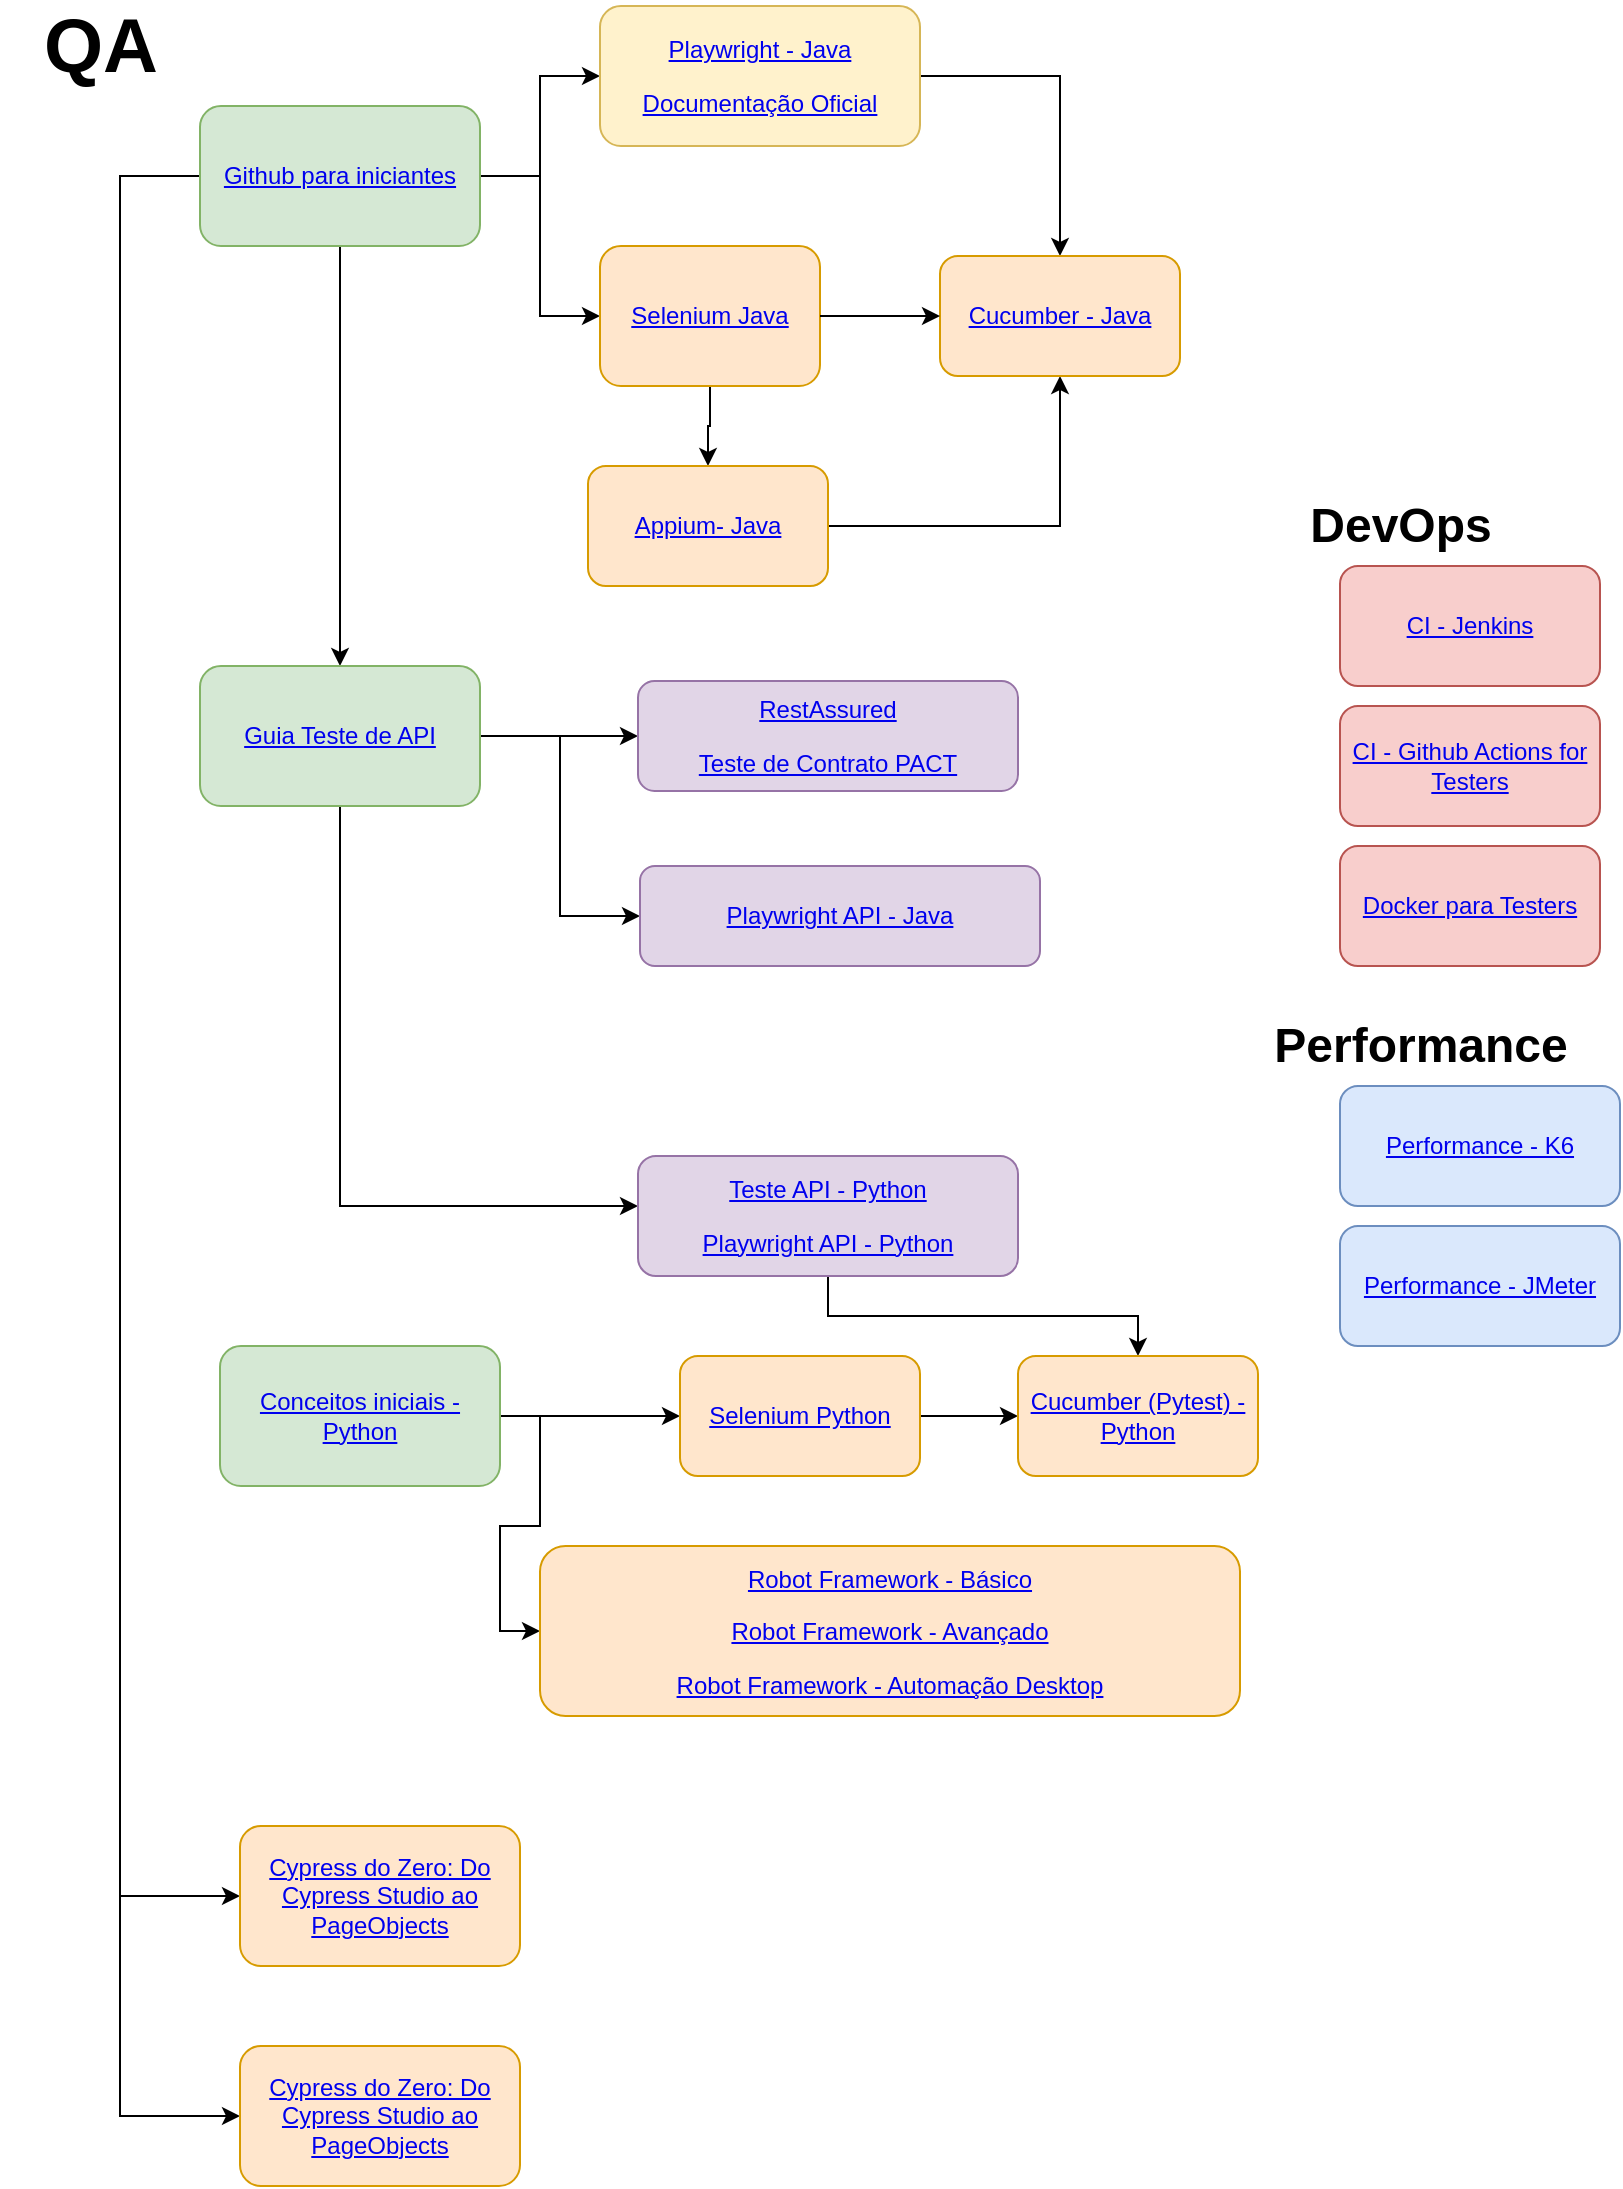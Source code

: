 <mxfile version="24.5.4" type="github">
  <diagram name="Página-1" id="zNzb7YGpmJKHPsOs2Py7">
    <mxGraphModel dx="1188" dy="626" grid="1" gridSize="10" guides="1" tooltips="1" connect="1" arrows="1" fold="1" page="1" pageScale="1" pageWidth="827" pageHeight="1169" math="0" shadow="0">
      <root>
        <mxCell id="0" />
        <mxCell id="1" parent="0" />
        <mxCell id="C-AJYibhgRINaA0Zn2Uu-2" value="" style="edgeStyle=orthogonalEdgeStyle;rounded=0;orthogonalLoop=1;jettySize=auto;html=1;" edge="1" parent="1" source="VYMMDPcB0hkNtFmYqeaA-1" target="C-AJYibhgRINaA0Zn2Uu-1">
          <mxGeometry relative="1" as="geometry" />
        </mxCell>
        <mxCell id="C-AJYibhgRINaA0Zn2Uu-6" value="" style="edgeStyle=orthogonalEdgeStyle;rounded=0;orthogonalLoop=1;jettySize=auto;html=1;entryX=0;entryY=0.5;entryDx=0;entryDy=0;" edge="1" parent="1" source="VYMMDPcB0hkNtFmYqeaA-1" target="C-AJYibhgRINaA0Zn2Uu-5">
          <mxGeometry relative="1" as="geometry" />
        </mxCell>
        <mxCell id="C-AJYibhgRINaA0Zn2Uu-33" style="edgeStyle=orthogonalEdgeStyle;rounded=0;orthogonalLoop=1;jettySize=auto;html=1;" edge="1" parent="1" source="VYMMDPcB0hkNtFmYqeaA-1" target="C-AJYibhgRINaA0Zn2Uu-14">
          <mxGeometry relative="1" as="geometry" />
        </mxCell>
        <mxCell id="C-AJYibhgRINaA0Zn2Uu-36" style="edgeStyle=orthogonalEdgeStyle;rounded=0;orthogonalLoop=1;jettySize=auto;html=1;entryX=0;entryY=0.5;entryDx=0;entryDy=0;" edge="1" parent="1" source="VYMMDPcB0hkNtFmYqeaA-1" target="C-AJYibhgRINaA0Zn2Uu-31">
          <mxGeometry relative="1" as="geometry">
            <Array as="points">
              <mxPoint x="60" y="95" />
              <mxPoint x="60" y="955" />
            </Array>
          </mxGeometry>
        </mxCell>
        <mxCell id="C-AJYibhgRINaA0Zn2Uu-37" style="edgeStyle=orthogonalEdgeStyle;rounded=0;orthogonalLoop=1;jettySize=auto;html=1;entryX=0;entryY=0.5;entryDx=0;entryDy=0;" edge="1" parent="1" source="VYMMDPcB0hkNtFmYqeaA-1" target="C-AJYibhgRINaA0Zn2Uu-32">
          <mxGeometry relative="1" as="geometry">
            <Array as="points">
              <mxPoint x="60" y="95" />
              <mxPoint x="60" y="1065" />
            </Array>
          </mxGeometry>
        </mxCell>
        <mxCell id="VYMMDPcB0hkNtFmYqeaA-1" value="&lt;a target=&quot;_blank&quot; href=&quot;https://www.udemy.com/git-e-github-para-iniciantes/learn/lecture/5120486#overview&quot;&gt;Github para iniciantes&lt;/a&gt;" style="rounded=1;whiteSpace=wrap;html=1;fillColor=#d5e8d4;strokeColor=#82b366;" parent="1" vertex="1">
          <mxGeometry x="100" y="60" width="140" height="70" as="geometry" />
        </mxCell>
        <mxCell id="C-AJYibhgRINaA0Zn2Uu-27" style="edgeStyle=orthogonalEdgeStyle;rounded=0;orthogonalLoop=1;jettySize=auto;html=1;entryX=0.5;entryY=0;entryDx=0;entryDy=0;" edge="1" parent="1" source="C-AJYibhgRINaA0Zn2Uu-1" target="C-AJYibhgRINaA0Zn2Uu-9">
          <mxGeometry relative="1" as="geometry" />
        </mxCell>
        <mxCell id="C-AJYibhgRINaA0Zn2Uu-1" value="&lt;p&gt;&lt;a target=&quot;_blank&quot; href=&quot;https://www.youtube.com/playlist?list=PLFGoYjJG_fqrjcgRUcc2ubbZGtbRcC6W8&quot;&gt;Playwright - Java&lt;/a&gt;&lt;/p&gt;&lt;p&gt;&lt;a target=&quot;_blank&quot; href=&quot;https://playwright.dev/java/&quot;&gt;Documentação Oficial&lt;/a&gt;&lt;/p&gt;" style="rounded=1;whiteSpace=wrap;html=1;fillColor=#fff2cc;strokeColor=#d6b656;" vertex="1" parent="1">
          <mxGeometry x="300" y="10" width="160" height="70" as="geometry" />
        </mxCell>
        <mxCell id="C-AJYibhgRINaA0Zn2Uu-8" value="" style="edgeStyle=orthogonalEdgeStyle;rounded=0;orthogonalLoop=1;jettySize=auto;html=1;" edge="1" parent="1" source="C-AJYibhgRINaA0Zn2Uu-5" target="C-AJYibhgRINaA0Zn2Uu-7">
          <mxGeometry relative="1" as="geometry" />
        </mxCell>
        <mxCell id="C-AJYibhgRINaA0Zn2Uu-5" value="&lt;a target=&quot;_blank&quot; href=&quot;https://www.youtube.com/watch?v=ZFOdetBp55U&quot;&gt;Selenium Java&lt;/a&gt;" style="rounded=1;whiteSpace=wrap;html=1;fillColor=#ffe6cc;strokeColor=#d79b00;" vertex="1" parent="1">
          <mxGeometry x="300" y="130" width="110" height="70" as="geometry" />
        </mxCell>
        <mxCell id="C-AJYibhgRINaA0Zn2Uu-10" value="" style="edgeStyle=orthogonalEdgeStyle;rounded=0;orthogonalLoop=1;jettySize=auto;html=1;" edge="1" parent="1" source="C-AJYibhgRINaA0Zn2Uu-7" target="C-AJYibhgRINaA0Zn2Uu-9">
          <mxGeometry relative="1" as="geometry" />
        </mxCell>
        <mxCell id="C-AJYibhgRINaA0Zn2Uu-7" value="&lt;a target=&quot;_blank&quot; href=&quot;https://www.udemy.com/testes-appium/learn/lecture/9596868#overview&quot;&gt;Appium- Java&lt;/a&gt;" style="rounded=1;whiteSpace=wrap;html=1;fillColor=#ffe6cc;strokeColor=#d79b00;" vertex="1" parent="1">
          <mxGeometry x="294" y="240" width="120" height="60" as="geometry" />
        </mxCell>
        <mxCell id="C-AJYibhgRINaA0Zn2Uu-9" value="&lt;a target=&quot;_blank&quot; href=&quot;https://www.udemy.com/cucumber-java/learn/lecture/9971142#overview&quot;&gt;Cucumber - Java&lt;/a&gt;" style="rounded=1;whiteSpace=wrap;html=1;fillColor=#ffe6cc;strokeColor=#d79b00;" vertex="1" parent="1">
          <mxGeometry x="470" y="135" width="120" height="60" as="geometry" />
        </mxCell>
        <mxCell id="C-AJYibhgRINaA0Zn2Uu-11" value="" style="endArrow=classic;html=1;rounded=0;exitX=1;exitY=0.5;exitDx=0;exitDy=0;entryX=0;entryY=0.5;entryDx=0;entryDy=0;" edge="1" parent="1" source="C-AJYibhgRINaA0Zn2Uu-5" target="C-AJYibhgRINaA0Zn2Uu-9">
          <mxGeometry width="50" height="50" relative="1" as="geometry">
            <mxPoint x="380" y="290" as="sourcePoint" />
            <mxPoint x="430" y="240" as="targetPoint" />
          </mxGeometry>
        </mxCell>
        <mxCell id="C-AJYibhgRINaA0Zn2Uu-16" value="" style="edgeStyle=orthogonalEdgeStyle;rounded=0;orthogonalLoop=1;jettySize=auto;html=1;" edge="1" parent="1" source="C-AJYibhgRINaA0Zn2Uu-14" target="C-AJYibhgRINaA0Zn2Uu-15">
          <mxGeometry relative="1" as="geometry" />
        </mxCell>
        <mxCell id="C-AJYibhgRINaA0Zn2Uu-18" value="" style="edgeStyle=orthogonalEdgeStyle;rounded=0;orthogonalLoop=1;jettySize=auto;html=1;entryX=0;entryY=0.5;entryDx=0;entryDy=0;" edge="1" parent="1" source="C-AJYibhgRINaA0Zn2Uu-14" target="C-AJYibhgRINaA0Zn2Uu-17">
          <mxGeometry relative="1" as="geometry" />
        </mxCell>
        <mxCell id="C-AJYibhgRINaA0Zn2Uu-20" value="" style="edgeStyle=orthogonalEdgeStyle;rounded=0;orthogonalLoop=1;jettySize=auto;html=1;" edge="1" parent="1" source="C-AJYibhgRINaA0Zn2Uu-14" target="C-AJYibhgRINaA0Zn2Uu-19">
          <mxGeometry relative="1" as="geometry">
            <Array as="points">
              <mxPoint x="170" y="610" />
            </Array>
          </mxGeometry>
        </mxCell>
        <mxCell id="C-AJYibhgRINaA0Zn2Uu-14" value="&lt;a target=&quot;_blank&quot; href=&quot;https://www.youtube.com/playlist?list=PLf8x7B3nFTl17WeEVj405tHlstiq1kNBX&quot;&gt;Guia Teste de API&lt;/a&gt;" style="rounded=1;whiteSpace=wrap;html=1;fillColor=#d5e8d4;strokeColor=#82b366;" vertex="1" parent="1">
          <mxGeometry x="100" y="340" width="140" height="70" as="geometry" />
        </mxCell>
        <mxCell id="C-AJYibhgRINaA0Zn2Uu-15" value="&lt;p&gt;&lt;a target=&quot;_blank&quot; href=&quot;https://www.udemy.com/course/testando-api-rest-com-rest-assured/learn/lecture/14737850#overview&quot;&gt;RestAssured&lt;/a&gt;&lt;/p&gt;&lt;p&gt;&lt;a target=&quot;_blank&quot; href=&quot;https://www.udemy.com/course/testes-de-contrato-em-java-com-pact/&quot;&gt;Teste de Contrato PACT&lt;/a&gt;&lt;/p&gt;" style="rounded=1;whiteSpace=wrap;html=1;fillColor=#e1d5e7;strokeColor=#9673a6;" vertex="1" parent="1">
          <mxGeometry x="319" y="347.5" width="190" height="55" as="geometry" />
        </mxCell>
        <mxCell id="C-AJYibhgRINaA0Zn2Uu-17" value="&lt;a target=&quot;_blank&quot; href=&quot;https://www.youtube.com/playlist?list=PLFGoYjJG_fqpkA13xItqpyr5CXu3HEDkj&quot;&gt;Playwright API - Java&lt;/a&gt;" style="rounded=1;whiteSpace=wrap;html=1;fillColor=#e1d5e7;strokeColor=#9673a6;" vertex="1" parent="1">
          <mxGeometry x="320" y="440" width="200" height="50" as="geometry" />
        </mxCell>
        <mxCell id="C-AJYibhgRINaA0Zn2Uu-26" style="edgeStyle=orthogonalEdgeStyle;rounded=0;orthogonalLoop=1;jettySize=auto;html=1;entryX=0.5;entryY=0;entryDx=0;entryDy=0;" edge="1" parent="1" source="C-AJYibhgRINaA0Zn2Uu-19" target="C-AJYibhgRINaA0Zn2Uu-24">
          <mxGeometry relative="1" as="geometry" />
        </mxCell>
        <mxCell id="C-AJYibhgRINaA0Zn2Uu-19" value="&lt;p&gt;&lt;a target=&quot;_blank&quot; href=&quot;https://testautomationu.applitools.com/python-api-testing/&quot;&gt;Teste API - Python&lt;/a&gt;&lt;/p&gt;&lt;p&gt;&lt;a target=&quot;_blank&quot; href=&quot;https://playwright.dev/python/docs/api-testing&quot;&gt;Playwright API - Python&lt;/a&gt;&lt;/p&gt;" style="rounded=1;whiteSpace=wrap;html=1;fillColor=#e1d5e7;strokeColor=#9673a6;" vertex="1" parent="1">
          <mxGeometry x="319" y="585" width="190" height="60" as="geometry" />
        </mxCell>
        <mxCell id="C-AJYibhgRINaA0Zn2Uu-23" value="" style="edgeStyle=orthogonalEdgeStyle;rounded=0;orthogonalLoop=1;jettySize=auto;html=1;" edge="1" parent="1" source="C-AJYibhgRINaA0Zn2Uu-21" target="C-AJYibhgRINaA0Zn2Uu-22">
          <mxGeometry relative="1" as="geometry" />
        </mxCell>
        <mxCell id="C-AJYibhgRINaA0Zn2Uu-30" value="" style="edgeStyle=orthogonalEdgeStyle;rounded=0;orthogonalLoop=1;jettySize=auto;html=1;entryX=0;entryY=0.5;entryDx=0;entryDy=0;" edge="1" parent="1" source="C-AJYibhgRINaA0Zn2Uu-21" target="C-AJYibhgRINaA0Zn2Uu-29">
          <mxGeometry relative="1" as="geometry" />
        </mxCell>
        <mxCell id="C-AJYibhgRINaA0Zn2Uu-21" value="&lt;a target=&quot;_blank&quot; href=&quot;https://testautomationu.applitools.com/python-tutorial/&quot;&gt;Conceitos iniciais - Python&lt;/a&gt;" style="rounded=1;whiteSpace=wrap;html=1;fillColor=#d5e8d4;strokeColor=#82b366;" vertex="1" parent="1">
          <mxGeometry x="110" y="680" width="140" height="70" as="geometry" />
        </mxCell>
        <mxCell id="C-AJYibhgRINaA0Zn2Uu-25" value="" style="edgeStyle=orthogonalEdgeStyle;rounded=0;orthogonalLoop=1;jettySize=auto;html=1;" edge="1" parent="1" source="C-AJYibhgRINaA0Zn2Uu-22" target="C-AJYibhgRINaA0Zn2Uu-24">
          <mxGeometry relative="1" as="geometry" />
        </mxCell>
        <mxCell id="C-AJYibhgRINaA0Zn2Uu-22" value="&lt;a target=&quot;_blank&quot; href=&quot;https://testautomationu.applitools.com/selenium-webdriver-python-tutorial/&quot;&gt;Selenium Python&lt;/a&gt;" style="rounded=1;whiteSpace=wrap;html=1;fillColor=#ffe6cc;strokeColor=#d79b00;" vertex="1" parent="1">
          <mxGeometry x="340" y="685" width="120" height="60" as="geometry" />
        </mxCell>
        <mxCell id="C-AJYibhgRINaA0Zn2Uu-24" value="&lt;a target=&quot;_blank&quot; href=&quot;https://testautomationu.applitools.com/behavior-driven-python-with-pytest-bdd/&quot;&gt;Cucumber (Pytest) - Python&lt;/a&gt;" style="rounded=1;whiteSpace=wrap;html=1;fillColor=#ffe6cc;strokeColor=#d79b00;" vertex="1" parent="1">
          <mxGeometry x="509" y="685" width="120" height="60" as="geometry" />
        </mxCell>
        <mxCell id="C-AJYibhgRINaA0Zn2Uu-29" value="&lt;p&gt;&lt;a target=&quot;_blank&quot; href=&quot;https://www.udemy.com/course/automacao-de-testes-com-robot-framework-basico/learn/lecture/9504432#overview&quot;&gt;Robot Framework - Básico&lt;/a&gt;&lt;/p&gt;&lt;p&gt;&lt;a target=&quot;_blank&quot; href=&quot;https://www.udemy.com/course/automacao-de-testes-com-robot-framework-avancado/learn/lecture/16030036?src=sac&amp;amp;kw=Robot#overview&quot;&gt;Robot Framework - Avançado&lt;/a&gt;&lt;/p&gt;&lt;p&gt;&lt;a target=&quot;_blank&quot; href=&quot;https://www.youtube.com/watch?v=WIIm6eeqKM4&quot;&gt;Robot Framework - Automação Desktop&lt;/a&gt;&lt;/p&gt;" style="rounded=1;whiteSpace=wrap;html=1;fillColor=#ffe6cc;strokeColor=#d79b00;" vertex="1" parent="1">
          <mxGeometry x="270" y="780" width="350" height="85" as="geometry" />
        </mxCell>
        <mxCell id="C-AJYibhgRINaA0Zn2Uu-31" value="&lt;a target=&quot;_blank&quot; href=&quot;https://www.udemy.com/course/cypress-do-zero-2023-do-cypress-studio-ao-pageobjects/learn/lecture/39302978#overview&quot;&gt;Cypress do Zero: Do Cypress Studio ao PageObjects&lt;/a&gt;" style="rounded=1;whiteSpace=wrap;html=1;fillColor=#ffe6cc;strokeColor=#d79b00;" vertex="1" parent="1">
          <mxGeometry x="120" y="920" width="140" height="70" as="geometry" />
        </mxCell>
        <mxCell id="C-AJYibhgRINaA0Zn2Uu-32" value="&lt;a href=&quot;https://www.udemy.com/course/cypress-do-zero-2023-do-cypress-studio-ao-pageobjects/learn/lecture/39302978#overview&quot; target=&quot;_blank&quot;&gt;Cypress do Zero: Do Cypress Studio ao PageObjects&lt;/a&gt;" style="rounded=1;whiteSpace=wrap;html=1;fillColor=#ffe6cc;strokeColor=#d79b00;" vertex="1" parent="1">
          <mxGeometry x="120" y="1030" width="140" height="70" as="geometry" />
        </mxCell>
        <mxCell id="C-AJYibhgRINaA0Zn2Uu-38" value="DevOps" style="text;strokeColor=none;fillColor=none;html=1;fontSize=24;fontStyle=1;verticalAlign=middle;align=center;" vertex="1" parent="1">
          <mxGeometry x="650" y="250" width="100" height="40" as="geometry" />
        </mxCell>
        <mxCell id="C-AJYibhgRINaA0Zn2Uu-39" value="&lt;a target=&quot;_blank&quot; href=&quot;https://www.udemy.com/course/integracao-continua-jenkins/learn/lecture/18549580#overview&quot;&gt;CI - Jenkins&lt;/a&gt;" style="rounded=1;whiteSpace=wrap;html=1;fillColor=#f8cecc;strokeColor=#b85450;" vertex="1" parent="1">
          <mxGeometry x="670" y="290" width="130" height="60" as="geometry" />
        </mxCell>
        <mxCell id="C-AJYibhgRINaA0Zn2Uu-40" value="&lt;a target=&quot;_blank&quot; href=&quot;https://www.youtube.com/playlist?list=PL9ok7C7Yn9A9jiuK3iGfC6lFCQtxxD9sX&quot;&gt;Docker para Testers&lt;/a&gt;" style="rounded=1;whiteSpace=wrap;html=1;fillColor=#f8cecc;strokeColor=#b85450;" vertex="1" parent="1">
          <mxGeometry x="670" y="430" width="130" height="60" as="geometry" />
        </mxCell>
        <mxCell id="C-AJYibhgRINaA0Zn2Uu-41" value="&lt;a href=&quot;https://www.youtube.com/playlist?list=PL9ok7C7Yn9A-6uidd3RXZPf5EfhxkPXa_&quot; target=&quot;_blank&quot;&gt;CI - Github Actions for Testers&lt;/a&gt;" style="rounded=1;whiteSpace=wrap;html=1;fillColor=#f8cecc;strokeColor=#b85450;" vertex="1" parent="1">
          <mxGeometry x="670" y="360" width="130" height="60" as="geometry" />
        </mxCell>
        <mxCell id="C-AJYibhgRINaA0Zn2Uu-42" value="Performance" style="text;strokeColor=none;fillColor=none;html=1;fontSize=24;fontStyle=1;verticalAlign=middle;align=center;" vertex="1" parent="1">
          <mxGeometry x="660" y="510" width="100" height="40" as="geometry" />
        </mxCell>
        <mxCell id="C-AJYibhgRINaA0Zn2Uu-43" value="&lt;a target=&quot;_blank&quot; href=&quot;https://www.udemy.com/course/teste-de-performance-com-k6/learn/lecture/35993676?components=add_to_cart%2Cavailable_coupons%2Cbase_purchase_section%2Cbuy_button%2Cbuy_for_team%2Ccacheable_buy_button%2Ccacheable_deal_badge%2Ccacheable_discount_expiration%2Ccacheable_price_text%2Ccacheable_purchase_text%2Ccurated_for_ufb_notice_context%2Ccurriculum_context%2Cdeal_badge%2Cdiscount_expiration%2Cgift_this_course%2Cincentives%2Cinstructor_links%2Clifetime_access_context%2Cmoney_back_guarantee%2Cprice_text%2Cpurchase_tabs_context%2Cpurchase%2Crecommendation%2Credeem_coupon%2Csidebar_container%2Cpurchase_body_container#overview&quot;&gt;Performance - K6&lt;/a&gt;" style="rounded=1;whiteSpace=wrap;html=1;fillColor=#dae8fc;strokeColor=#6c8ebf;" vertex="1" parent="1">
          <mxGeometry x="670" y="550" width="140" height="60" as="geometry" />
        </mxCell>
        <mxCell id="C-AJYibhgRINaA0Zn2Uu-44" value="&lt;a target=&quot;_blank&quot; href=&quot;https://www.udemy.com/course/testes-de-performance-com-jmeter-basico-ao-avancado/learn/lecture/10545064#overview&quot;&gt;Performance - JMeter&lt;/a&gt;" style="rounded=1;whiteSpace=wrap;html=1;fillColor=#dae8fc;strokeColor=#6c8ebf;" vertex="1" parent="1">
          <mxGeometry x="670" y="620" width="140" height="60" as="geometry" />
        </mxCell>
        <mxCell id="C-AJYibhgRINaA0Zn2Uu-45" value="&lt;font style=&quot;font-size: 38px;&quot;&gt;QA&lt;/font&gt;" style="text;strokeColor=none;fillColor=none;html=1;fontSize=24;fontStyle=1;verticalAlign=middle;align=center;" vertex="1" parent="1">
          <mxGeometry y="10" width="100" height="40" as="geometry" />
        </mxCell>
      </root>
    </mxGraphModel>
  </diagram>
</mxfile>
